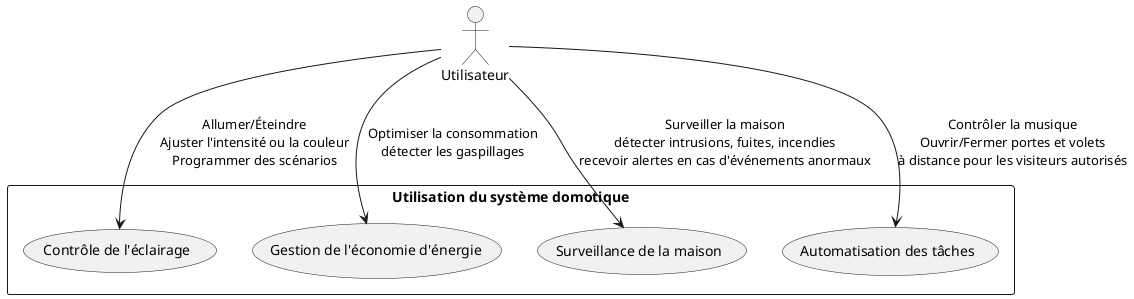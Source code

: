 @startuml diagramme de cas d'Utilisation
actor Utilisateur as User
rectangle "Utilisation du système domotique" {
    usecase "Contrôle de l'éclairage" as UCE
    usecase "Gestion de l'économie d'énergie" as UGE
    usecase "Surveillance de la maison" as USM
    usecase "Automatisation des tâches" as UAT
    
    User --> UCE : Allumer/Éteindre\nAjuster l'intensité ou la couleur\nProgrammer des scénarios
    User --> UGE : Optimiser la consommation\ndétecter les gaspillages
    User --> USM : Surveiller la maison\ndétecter intrusions, fuites, incendies\nrecevoir alertes en cas d'événements anormaux
    User --> UAT : Contrôler la musique\nOuvrir/Fermer portes et volets\nà distance pour les visiteurs autorisés
}